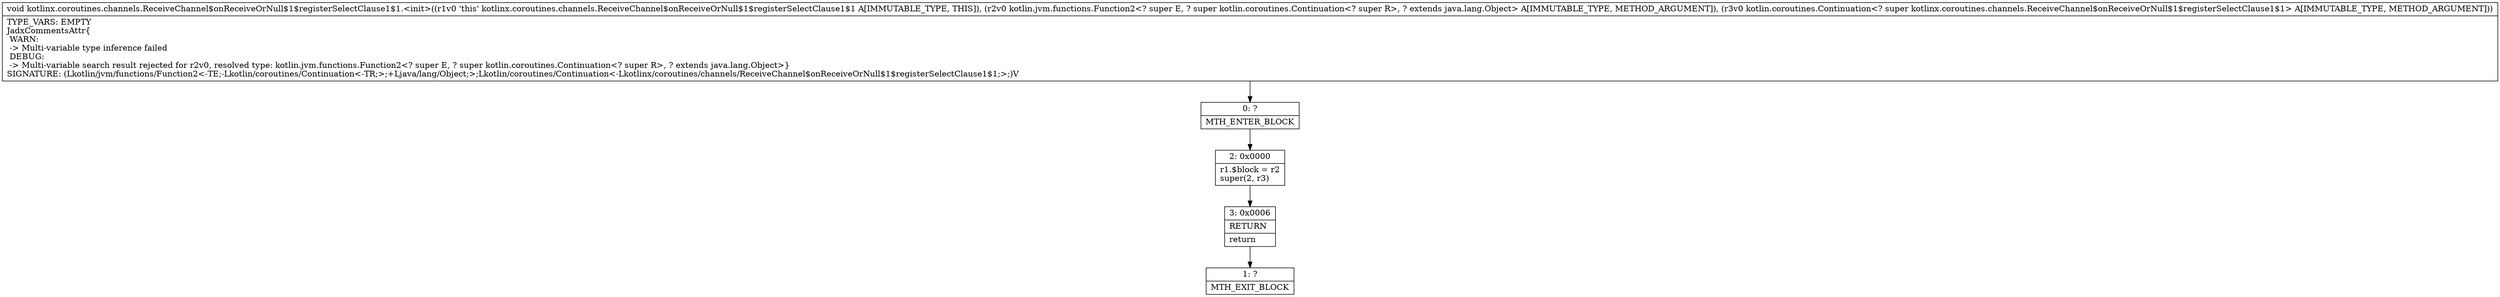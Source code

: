 digraph "CFG forkotlinx.coroutines.channels.ReceiveChannel$onReceiveOrNull$1$registerSelectClause1$1.\<init\>(Lkotlin\/jvm\/functions\/Function2;Lkotlin\/coroutines\/Continuation;)V" {
Node_0 [shape=record,label="{0\:\ ?|MTH_ENTER_BLOCK\l}"];
Node_2 [shape=record,label="{2\:\ 0x0000|r1.$block = r2\lsuper(2, r3)\l}"];
Node_3 [shape=record,label="{3\:\ 0x0006|RETURN\l|return\l}"];
Node_1 [shape=record,label="{1\:\ ?|MTH_EXIT_BLOCK\l}"];
MethodNode[shape=record,label="{void kotlinx.coroutines.channels.ReceiveChannel$onReceiveOrNull$1$registerSelectClause1$1.\<init\>((r1v0 'this' kotlinx.coroutines.channels.ReceiveChannel$onReceiveOrNull$1$registerSelectClause1$1 A[IMMUTABLE_TYPE, THIS]), (r2v0 kotlin.jvm.functions.Function2\<? super E, ? super kotlin.coroutines.Continuation\<? super R\>, ? extends java.lang.Object\> A[IMMUTABLE_TYPE, METHOD_ARGUMENT]), (r3v0 kotlin.coroutines.Continuation\<? super kotlinx.coroutines.channels.ReceiveChannel$onReceiveOrNull$1$registerSelectClause1$1\> A[IMMUTABLE_TYPE, METHOD_ARGUMENT]))  | TYPE_VARS: EMPTY\lJadxCommentsAttr\{\l WARN: \l \-\> Multi\-variable type inference failed\l DEBUG: \l \-\> Multi\-variable search result rejected for r2v0, resolved type: kotlin.jvm.functions.Function2\<? super E, ? super kotlin.coroutines.Continuation\<? super R\>, ? extends java.lang.Object\>\}\lSIGNATURE: (Lkotlin\/jvm\/functions\/Function2\<\-TE;\-Lkotlin\/coroutines\/Continuation\<\-TR;\>;+Ljava\/lang\/Object;\>;Lkotlin\/coroutines\/Continuation\<\-Lkotlinx\/coroutines\/channels\/ReceiveChannel$onReceiveOrNull$1$registerSelectClause1$1;\>;)V\l}"];
MethodNode -> Node_0;Node_0 -> Node_2;
Node_2 -> Node_3;
Node_3 -> Node_1;
}

